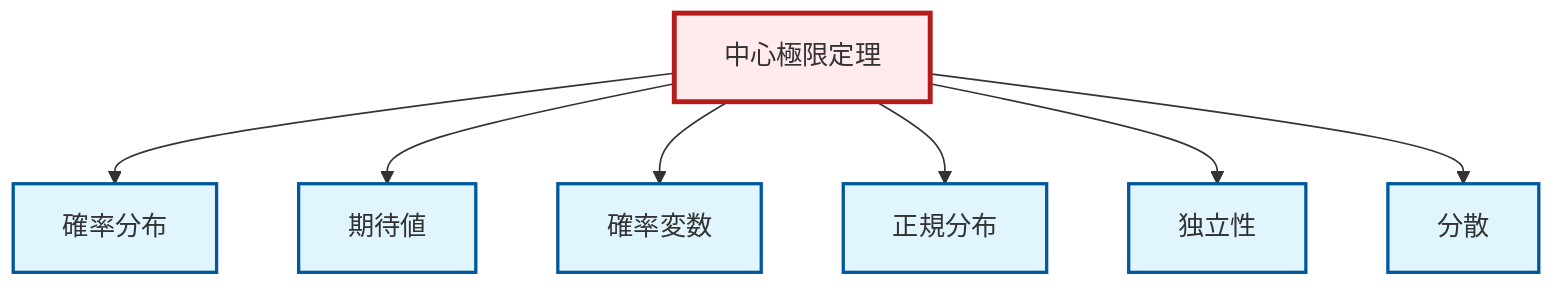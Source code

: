 graph TD
    classDef definition fill:#e1f5fe,stroke:#01579b,stroke-width:2px
    classDef theorem fill:#f3e5f5,stroke:#4a148c,stroke-width:2px
    classDef axiom fill:#fff3e0,stroke:#e65100,stroke-width:2px
    classDef example fill:#e8f5e9,stroke:#1b5e20,stroke-width:2px
    classDef current fill:#ffebee,stroke:#b71c1c,stroke-width:3px
    def-independence["独立性"]:::definition
    thm-central-limit["中心極限定理"]:::theorem
    def-probability-distribution["確率分布"]:::definition
    def-expectation["期待値"]:::definition
    def-normal-distribution["正規分布"]:::definition
    def-random-variable["確率変数"]:::definition
    def-variance["分散"]:::definition
    thm-central-limit --> def-probability-distribution
    thm-central-limit --> def-expectation
    thm-central-limit --> def-random-variable
    thm-central-limit --> def-normal-distribution
    thm-central-limit --> def-independence
    thm-central-limit --> def-variance
    class thm-central-limit current